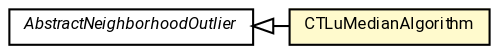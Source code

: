 #!/usr/local/bin/dot
#
# Class diagram 
# Generated by UMLGraph version R5_7_2-60-g0e99a6 (http://www.spinellis.gr/umlgraph/)
#

digraph G {
	graph [fontnames="svg"]
	edge [fontname="Roboto",fontsize=7,labelfontname="Roboto",labelfontsize=7,color="black"];
	node [fontname="Roboto",fontcolor="black",fontsize=8,shape=plaintext,margin=0,width=0,height=0];
	nodesep=0.15;
	ranksep=0.25;
	rankdir=LR;
	// de.lmu.ifi.dbs.elki.algorithm.outlier.spatial.AbstractNeighborhoodOutlier<O>
	c2240336 [label=<<table title="de.lmu.ifi.dbs.elki.algorithm.outlier.spatial.AbstractNeighborhoodOutlier" border="0" cellborder="1" cellspacing="0" cellpadding="2" href="AbstractNeighborhoodOutlier.html" target="_parent">
		<tr><td><table border="0" cellspacing="0" cellpadding="1">
		<tr><td align="center" balign="center"> <font face="Roboto"><i>AbstractNeighborhoodOutlier</i></font> </td></tr>
		</table></td></tr>
		</table>>, URL="AbstractNeighborhoodOutlier.html"];
	// de.lmu.ifi.dbs.elki.algorithm.outlier.spatial.CTLuMedianAlgorithm<N>
	c2240375 [label=<<table title="de.lmu.ifi.dbs.elki.algorithm.outlier.spatial.CTLuMedianAlgorithm" border="0" cellborder="1" cellspacing="0" cellpadding="2" bgcolor="lemonChiffon" href="CTLuMedianAlgorithm.html" target="_parent">
		<tr><td><table border="0" cellspacing="0" cellpadding="1">
		<tr><td align="center" balign="center"> <font face="Roboto">CTLuMedianAlgorithm</font> </td></tr>
		</table></td></tr>
		</table>>, URL="CTLuMedianAlgorithm.html"];
	// de.lmu.ifi.dbs.elki.algorithm.outlier.spatial.CTLuMedianAlgorithm<N> extends de.lmu.ifi.dbs.elki.algorithm.outlier.spatial.AbstractNeighborhoodOutlier<O>
	c2240336 -> c2240375 [arrowtail=empty,dir=back,weight=10];
}

